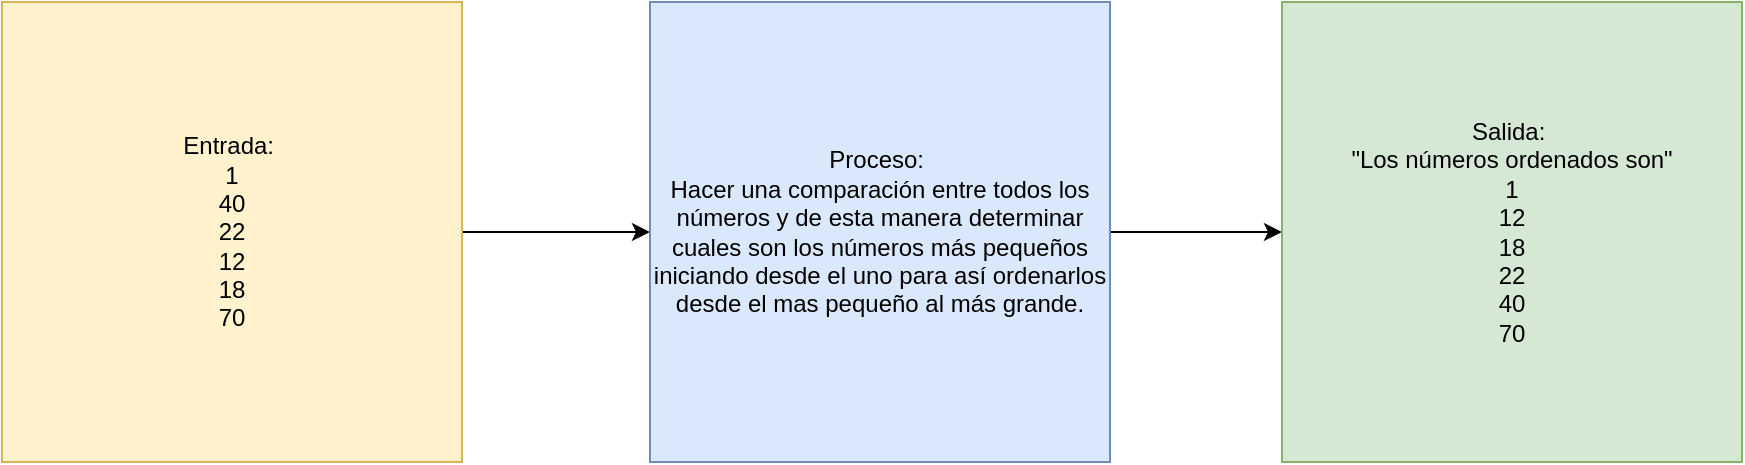 <mxfile version="23.1.1" type="device">
  <diagram name="Página-1" id="FrcIEV6jjaayG3UNik6Z">
    <mxGraphModel dx="880" dy="460" grid="1" gridSize="10" guides="1" tooltips="1" connect="1" arrows="1" fold="1" page="1" pageScale="1" pageWidth="827" pageHeight="1169" math="0" shadow="0">
      <root>
        <mxCell id="0" />
        <mxCell id="1" parent="0" />
        <mxCell id="8ksupip2cHll0oup34k--4" value="" style="edgeStyle=orthogonalEdgeStyle;rounded=0;orthogonalLoop=1;jettySize=auto;html=1;" edge="1" parent="1" source="8ksupip2cHll0oup34k--1" target="8ksupip2cHll0oup34k--2">
          <mxGeometry relative="1" as="geometry" />
        </mxCell>
        <mxCell id="8ksupip2cHll0oup34k--1" value="&lt;div&gt;Entrada:&amp;nbsp;&lt;/div&gt;&lt;div&gt;1&lt;/div&gt;&lt;div&gt;40&lt;/div&gt;&lt;div&gt;22&lt;/div&gt;&lt;div&gt;12&lt;/div&gt;&lt;div&gt;18&lt;/div&gt;&lt;div&gt;70&lt;/div&gt;" style="whiteSpace=wrap;html=1;aspect=fixed;fillColor=#fff2cc;strokeColor=#d6b656;" vertex="1" parent="1">
          <mxGeometry x="10" y="60" width="230" height="230" as="geometry" />
        </mxCell>
        <mxCell id="8ksupip2cHll0oup34k--5" value="" style="edgeStyle=orthogonalEdgeStyle;rounded=0;orthogonalLoop=1;jettySize=auto;html=1;" edge="1" parent="1" source="8ksupip2cHll0oup34k--2" target="8ksupip2cHll0oup34k--3">
          <mxGeometry relative="1" as="geometry" />
        </mxCell>
        <mxCell id="8ksupip2cHll0oup34k--2" value="Proceso:&amp;nbsp;&lt;br&gt;Hacer una comparación entre todos los números y de esta manera determinar cuales son los números más pequeños iniciando desde el uno para así ordenarlos desde el mas pequeño al más grande." style="whiteSpace=wrap;html=1;aspect=fixed;fillColor=#dae8fc;strokeColor=#6c8ebf;" vertex="1" parent="1">
          <mxGeometry x="334" y="60" width="230" height="230" as="geometry" />
        </mxCell>
        <mxCell id="8ksupip2cHll0oup34k--3" value="Salida:&amp;nbsp;&lt;br&gt;&lt;div&gt;&quot;Los números ordenados son&quot;&lt;/div&gt;&lt;div&gt;1&lt;/div&gt;&lt;div&gt;12&lt;/div&gt;&lt;div&gt;18&lt;/div&gt;&lt;div&gt;22&lt;/div&gt;&lt;div&gt;40&lt;/div&gt;&lt;div&gt;70&lt;/div&gt;" style="whiteSpace=wrap;html=1;aspect=fixed;fillColor=#d5e8d4;strokeColor=#82b366;" vertex="1" parent="1">
          <mxGeometry x="650" y="60" width="230" height="230" as="geometry" />
        </mxCell>
      </root>
    </mxGraphModel>
  </diagram>
</mxfile>
